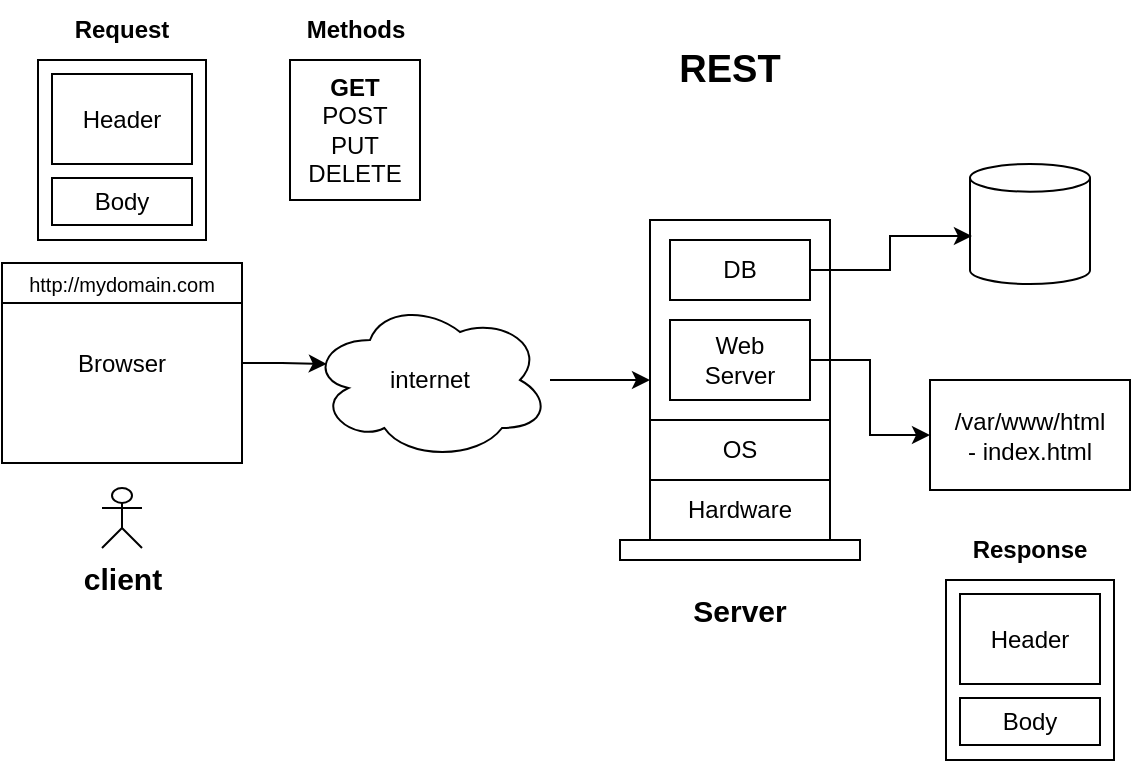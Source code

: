 <mxfile version="21.4.0" type="device" pages="2">
  <diagram name="Page-1" id="XtJXl4k4IY9sB2TwX5hV">
    <mxGraphModel dx="710" dy="473" grid="1" gridSize="10" guides="1" tooltips="1" connect="1" arrows="1" fold="1" page="1" pageScale="1" pageWidth="827" pageHeight="1169" math="0" shadow="0">
      <root>
        <mxCell id="0" />
        <mxCell id="1" parent="0" />
        <mxCell id="3Phlq4Ac1MNl_wi4tgLu-1" value="client" style="shape=umlActor;verticalLabelPosition=bottom;verticalAlign=top;html=1;outlineConnect=0;fontSize=15;fontStyle=1" vertex="1" parent="1">
          <mxGeometry x="126" y="254" width="20" height="30" as="geometry" />
        </mxCell>
        <mxCell id="3Phlq4Ac1MNl_wi4tgLu-21" style="edgeStyle=orthogonalEdgeStyle;rounded=0;orthogonalLoop=1;jettySize=auto;html=1;entryX=0.07;entryY=0.4;entryDx=0;entryDy=0;entryPerimeter=0;" edge="1" parent="1" source="3Phlq4Ac1MNl_wi4tgLu-2" target="3Phlq4Ac1MNl_wi4tgLu-4">
          <mxGeometry relative="1" as="geometry" />
        </mxCell>
        <mxCell id="3Phlq4Ac1MNl_wi4tgLu-2" value="Browser" style="rounded=0;whiteSpace=wrap;html=1;" vertex="1" parent="1">
          <mxGeometry x="76" y="141.5" width="120" height="100" as="geometry" />
        </mxCell>
        <mxCell id="3Phlq4Ac1MNl_wi4tgLu-3" value="http://mydomain.com" style="rounded=0;whiteSpace=wrap;html=1;fontSize=10;" vertex="1" parent="1">
          <mxGeometry x="76" y="141.5" width="120" height="20" as="geometry" />
        </mxCell>
        <mxCell id="3Phlq4Ac1MNl_wi4tgLu-13" style="edgeStyle=orthogonalEdgeStyle;rounded=0;orthogonalLoop=1;jettySize=auto;html=1;entryX=0;entryY=0.5;entryDx=0;entryDy=0;" edge="1" parent="1" source="3Phlq4Ac1MNl_wi4tgLu-4" target="3Phlq4Ac1MNl_wi4tgLu-6">
          <mxGeometry relative="1" as="geometry" />
        </mxCell>
        <mxCell id="3Phlq4Ac1MNl_wi4tgLu-4" value="internet" style="ellipse;shape=cloud;whiteSpace=wrap;html=1;" vertex="1" parent="1">
          <mxGeometry x="230" y="160" width="120" height="80" as="geometry" />
        </mxCell>
        <mxCell id="3Phlq4Ac1MNl_wi4tgLu-6" value="" style="rounded=0;whiteSpace=wrap;html=1;" vertex="1" parent="1">
          <mxGeometry x="400" y="120" width="90" height="160" as="geometry" />
        </mxCell>
        <mxCell id="3Phlq4Ac1MNl_wi4tgLu-7" value="" style="rounded=0;whiteSpace=wrap;html=1;" vertex="1" parent="1">
          <mxGeometry x="385" y="280" width="120" height="10" as="geometry" />
        </mxCell>
        <mxCell id="3Phlq4Ac1MNl_wi4tgLu-8" value="Hardware" style="rounded=0;whiteSpace=wrap;html=1;" vertex="1" parent="1">
          <mxGeometry x="400" y="250" width="90" height="30" as="geometry" />
        </mxCell>
        <mxCell id="3Phlq4Ac1MNl_wi4tgLu-9" value="OS" style="rounded=0;whiteSpace=wrap;html=1;" vertex="1" parent="1">
          <mxGeometry x="400" y="220" width="90" height="30" as="geometry" />
        </mxCell>
        <mxCell id="3Phlq4Ac1MNl_wi4tgLu-10" value="/var/www/html&lt;br&gt;- index.html" style="rounded=0;whiteSpace=wrap;html=1;" vertex="1" parent="1">
          <mxGeometry x="540" y="200" width="100" height="55" as="geometry" />
        </mxCell>
        <mxCell id="3Phlq4Ac1MNl_wi4tgLu-12" style="edgeStyle=orthogonalEdgeStyle;rounded=0;orthogonalLoop=1;jettySize=auto;html=1;" edge="1" parent="1" source="3Phlq4Ac1MNl_wi4tgLu-11" target="3Phlq4Ac1MNl_wi4tgLu-10">
          <mxGeometry relative="1" as="geometry" />
        </mxCell>
        <mxCell id="3Phlq4Ac1MNl_wi4tgLu-11" value="Web&lt;br&gt;Server" style="rounded=0;whiteSpace=wrap;html=1;" vertex="1" parent="1">
          <mxGeometry x="410" y="170" width="70" height="40" as="geometry" />
        </mxCell>
        <mxCell id="3Phlq4Ac1MNl_wi4tgLu-16" value="Server" style="text;html=1;strokeColor=none;fillColor=none;align=center;verticalAlign=middle;whiteSpace=wrap;rounded=0;fontStyle=1;fontSize=15;" vertex="1" parent="1">
          <mxGeometry x="415" y="300" width="60" height="30" as="geometry" />
        </mxCell>
        <mxCell id="3Phlq4Ac1MNl_wi4tgLu-17" value="" style="shape=cylinder3;whiteSpace=wrap;html=1;boundedLbl=1;backgroundOutline=1;size=6.931;" vertex="1" parent="1">
          <mxGeometry x="560" y="92" width="60" height="60" as="geometry" />
        </mxCell>
        <mxCell id="3Phlq4Ac1MNl_wi4tgLu-19" style="edgeStyle=orthogonalEdgeStyle;rounded=0;orthogonalLoop=1;jettySize=auto;html=1;entryX=0.016;entryY=0.6;entryDx=0;entryDy=0;entryPerimeter=0;" edge="1" parent="1" source="3Phlq4Ac1MNl_wi4tgLu-18" target="3Phlq4Ac1MNl_wi4tgLu-17">
          <mxGeometry relative="1" as="geometry" />
        </mxCell>
        <mxCell id="3Phlq4Ac1MNl_wi4tgLu-18" value="DB" style="rounded=0;whiteSpace=wrap;html=1;" vertex="1" parent="1">
          <mxGeometry x="410" y="130" width="70" height="30" as="geometry" />
        </mxCell>
        <mxCell id="3Phlq4Ac1MNl_wi4tgLu-22" value="" style="rounded=0;whiteSpace=wrap;html=1;" vertex="1" parent="1">
          <mxGeometry x="94" y="40" width="84" height="90" as="geometry" />
        </mxCell>
        <mxCell id="3Phlq4Ac1MNl_wi4tgLu-25" value="Header" style="rounded=0;whiteSpace=wrap;html=1;" vertex="1" parent="1">
          <mxGeometry x="101" y="47" width="70" height="45" as="geometry" />
        </mxCell>
        <mxCell id="3Phlq4Ac1MNl_wi4tgLu-26" value="Body" style="rounded=0;whiteSpace=wrap;html=1;" vertex="1" parent="1">
          <mxGeometry x="101" y="99" width="70" height="23.5" as="geometry" />
        </mxCell>
        <mxCell id="3Phlq4Ac1MNl_wi4tgLu-27" value="Request" style="text;html=1;strokeColor=none;fillColor=none;align=center;verticalAlign=middle;whiteSpace=wrap;rounded=0;fontStyle=1" vertex="1" parent="1">
          <mxGeometry x="106" y="10" width="60" height="30" as="geometry" />
        </mxCell>
        <mxCell id="3Phlq4Ac1MNl_wi4tgLu-28" value="" style="rounded=0;whiteSpace=wrap;html=1;" vertex="1" parent="1">
          <mxGeometry x="548" y="300" width="84" height="90" as="geometry" />
        </mxCell>
        <mxCell id="3Phlq4Ac1MNl_wi4tgLu-29" value="Header" style="rounded=0;whiteSpace=wrap;html=1;" vertex="1" parent="1">
          <mxGeometry x="555" y="307" width="70" height="45" as="geometry" />
        </mxCell>
        <mxCell id="3Phlq4Ac1MNl_wi4tgLu-30" value="Body" style="rounded=0;whiteSpace=wrap;html=1;" vertex="1" parent="1">
          <mxGeometry x="555" y="359" width="70" height="23.5" as="geometry" />
        </mxCell>
        <mxCell id="3Phlq4Ac1MNl_wi4tgLu-31" value="Response" style="text;html=1;strokeColor=none;fillColor=none;align=center;verticalAlign=middle;whiteSpace=wrap;rounded=0;fontStyle=1" vertex="1" parent="1">
          <mxGeometry x="560" y="270" width="60" height="30" as="geometry" />
        </mxCell>
        <mxCell id="3Phlq4Ac1MNl_wi4tgLu-32" value="&lt;b&gt;GET&lt;/b&gt;&lt;br&gt;POST&lt;br&gt;PUT&lt;br&gt;DELETE" style="rounded=0;whiteSpace=wrap;html=1;" vertex="1" parent="1">
          <mxGeometry x="220" y="40" width="65" height="70" as="geometry" />
        </mxCell>
        <mxCell id="3Phlq4Ac1MNl_wi4tgLu-33" value="Methods" style="text;html=1;strokeColor=none;fillColor=none;align=center;verticalAlign=middle;whiteSpace=wrap;rounded=0;fontStyle=1" vertex="1" parent="1">
          <mxGeometry x="222.5" y="10" width="60" height="30" as="geometry" />
        </mxCell>
        <mxCell id="PX9Ss7hlxza2CtNQDUD1-2" value="REST" style="text;html=1;strokeColor=none;fillColor=none;align=center;verticalAlign=middle;whiteSpace=wrap;rounded=0;fontStyle=1;fontSize=19;" vertex="1" parent="1">
          <mxGeometry x="410" y="30" width="60" height="30" as="geometry" />
        </mxCell>
      </root>
    </mxGraphModel>
  </diagram>
  <diagram id="z0h-ajomi1EoZT-JYaHu" name="Page-2">
    <mxGraphModel dx="690" dy="460" grid="1" gridSize="10" guides="1" tooltips="1" connect="1" arrows="1" fold="1" page="1" pageScale="1" pageWidth="827" pageHeight="1169" math="0" shadow="0">
      <root>
        <mxCell id="0" />
        <mxCell id="1" parent="0" />
        <mxCell id="kN_qhfaYWA_WF6hfkLnx-3" style="edgeStyle=orthogonalEdgeStyle;rounded=0;orthogonalLoop=1;jettySize=auto;html=1;entryX=0;entryY=0.5;entryDx=0;entryDy=0;" edge="1" parent="1" source="kN_qhfaYWA_WF6hfkLnx-1" target="kN_qhfaYWA_WF6hfkLnx-2">
          <mxGeometry relative="1" as="geometry" />
        </mxCell>
        <mxCell id="kN_qhfaYWA_WF6hfkLnx-1" value="developer" style="shape=umlActor;verticalLabelPosition=bottom;verticalAlign=top;html=1;outlineConnect=0;" vertex="1" parent="1">
          <mxGeometry x="293" y="150" width="30" height="60" as="geometry" />
        </mxCell>
        <mxCell id="kN_qhfaYWA_WF6hfkLnx-17" style="edgeStyle=orthogonalEdgeStyle;rounded=0;orthogonalLoop=1;jettySize=auto;html=1;entryX=0.5;entryY=0;entryDx=0;entryDy=0;" edge="1" parent="1" source="kN_qhfaYWA_WF6hfkLnx-2" target="kN_qhfaYWA_WF6hfkLnx-9">
          <mxGeometry relative="1" as="geometry" />
        </mxCell>
        <mxCell id="kN_qhfaYWA_WF6hfkLnx-2" value="page1.js" style="rounded=0;whiteSpace=wrap;html=1;" vertex="1" parent="1">
          <mxGeometry x="379" y="155" width="70" height="50" as="geometry" />
        </mxCell>
        <mxCell id="kN_qhfaYWA_WF6hfkLnx-33" style="edgeStyle=orthogonalEdgeStyle;rounded=0;orthogonalLoop=1;jettySize=auto;html=1;" edge="1" parent="1" source="kN_qhfaYWA_WF6hfkLnx-4">
          <mxGeometry relative="1" as="geometry">
            <mxPoint x="420" y="440" as="targetPoint" />
          </mxGeometry>
        </mxCell>
        <mxCell id="kN_qhfaYWA_WF6hfkLnx-4" value="V8&lt;br&gt;&lt;font style=&quot;font-size: 15px;&quot;&gt;(Execution Engine)&lt;/font&gt;" style="rounded=0;whiteSpace=wrap;html=1;fontStyle=1;fontSize=18;fillColor=#dae8fc;strokeColor=#6c8ebf;" vertex="1" parent="1">
          <mxGeometry x="184" y="380" width="220" height="120" as="geometry" />
        </mxCell>
        <mxCell id="kN_qhfaYWA_WF6hfkLnx-5" value="Hardware" style="rounded=0;whiteSpace=wrap;html=1;fontStyle=1;fontSize=16;" vertex="1" parent="1">
          <mxGeometry x="184" y="620" width="460" height="40" as="geometry" />
        </mxCell>
        <mxCell id="kN_qhfaYWA_WF6hfkLnx-7" value="" style="rounded=0;whiteSpace=wrap;html=1;fontStyle=1;fontSize=16;fillColor=#f5f5f5;fontColor=#333333;strokeColor=#666666;" vertex="1" parent="1">
          <mxGeometry x="184" y="513" width="460" height="97" as="geometry" />
        </mxCell>
        <mxCell id="kN_qhfaYWA_WF6hfkLnx-8" value="" style="rounded=0;whiteSpace=wrap;html=1;fontStyle=1;fontSize=18;fillColor=#e1d5e7;strokeColor=#9673a6;" vertex="1" parent="1">
          <mxGeometry x="424" y="380" width="220" height="120" as="geometry" />
        </mxCell>
        <mxCell id="kN_qhfaYWA_WF6hfkLnx-9" value="" style="rounded=0;whiteSpace=wrap;html=1;fontStyle=1;fontSize=16;fillColor=#d5e8d4;strokeColor=#82b366;" vertex="1" parent="1">
          <mxGeometry x="184" y="250" width="460" height="115" as="geometry" />
        </mxCell>
        <mxCell id="kN_qhfaYWA_WF6hfkLnx-10" value="network" style="rounded=1;whiteSpace=wrap;html=1;fillColor=#fff2cc;strokeColor=#d6b656;" vertex="1" parent="1">
          <mxGeometry x="204" y="310" width="70" height="40" as="geometry" />
        </mxCell>
        <mxCell id="kN_qhfaYWA_WF6hfkLnx-12" value="buffer" style="rounded=1;whiteSpace=wrap;html=1;fillColor=#fff2cc;strokeColor=#d6b656;" vertex="1" parent="1">
          <mxGeometry x="293" y="310" width="70" height="40" as="geometry" />
        </mxCell>
        <mxCell id="kN_qhfaYWA_WF6hfkLnx-13" value="http" style="rounded=1;whiteSpace=wrap;html=1;fillColor=#fff2cc;strokeColor=#d6b656;" vertex="1" parent="1">
          <mxGeometry x="379" y="310" width="70" height="40" as="geometry" />
        </mxCell>
        <mxCell id="kN_qhfaYWA_WF6hfkLnx-14" value="crypto" style="rounded=1;whiteSpace=wrap;html=1;fillColor=#fff2cc;strokeColor=#d6b656;" vertex="1" parent="1">
          <mxGeometry x="467" y="310" width="70" height="40" as="geometry" />
        </mxCell>
        <mxCell id="kN_qhfaYWA_WF6hfkLnx-15" value="os" style="rounded=1;whiteSpace=wrap;html=1;fillColor=#fff2cc;strokeColor=#d6b656;" vertex="1" parent="1">
          <mxGeometry x="554" y="310" width="70" height="40" as="geometry" />
        </mxCell>
        <mxCell id="kN_qhfaYWA_WF6hfkLnx-16" value="Node JS" style="text;html=1;strokeColor=none;fillColor=none;align=center;verticalAlign=middle;whiteSpace=wrap;rounded=0;fontStyle=1;fontSize=20;" vertex="1" parent="1">
          <mxGeometry x="366" y="270" width="96" height="30" as="geometry" />
        </mxCell>
        <mxCell id="kN_qhfaYWA_WF6hfkLnx-19" value="IO" style="rounded=1;whiteSpace=wrap;html=1;fillColor=#fff2cc;strokeColor=#d6b656;" vertex="1" parent="1">
          <mxGeometry x="584" y="393" width="56" height="30" as="geometry" />
        </mxCell>
        <mxCell id="kN_qhfaYWA_WF6hfkLnx-20" value="async" style="rounded=1;whiteSpace=wrap;html=1;fillColor=#fff2cc;strokeColor=#d6b656;" vertex="1" parent="1">
          <mxGeometry x="449" y="393" width="46" height="30" as="geometry" />
        </mxCell>
        <mxCell id="kN_qhfaYWA_WF6hfkLnx-22" value="thread pool" style="rounded=1;whiteSpace=wrap;html=1;fillColor=#fff2cc;strokeColor=#d6b656;" vertex="1" parent="1">
          <mxGeometry x="501.75" y="393" width="76.5" height="30" as="geometry" />
        </mxCell>
        <mxCell id="kN_qhfaYWA_WF6hfkLnx-24" value="&lt;b&gt;&lt;font style=&quot;font-size: 18px;&quot;&gt;Libuv&lt;/font&gt;&lt;/b&gt;&lt;br style=&quot;border-color: var(--border-color); font-size: 18px; font-weight: 700;&quot;&gt;&lt;span style=&quot;border-color: var(--border-color); font-weight: 700; font-size: 15px;&quot;&gt;(operating system support)&lt;/span&gt;" style="text;html=1;strokeColor=none;fillColor=none;align=center;verticalAlign=middle;whiteSpace=wrap;rounded=0;" vertex="1" parent="1">
          <mxGeometry x="430" y="440" width="210" height="50" as="geometry" />
        </mxCell>
        <mxCell id="kN_qhfaYWA_WF6hfkLnx-25" value="CPU Sch" style="rounded=0;whiteSpace=wrap;html=1;" vertex="1" parent="1">
          <mxGeometry x="282" y="525.5" width="81" height="30" as="geometry" />
        </mxCell>
        <mxCell id="kN_qhfaYWA_WF6hfkLnx-26" value="File System" style="rounded=0;whiteSpace=wrap;html=1;" vertex="1" parent="1">
          <mxGeometry x="193" y="525.5" width="81" height="30" as="geometry" />
        </mxCell>
        <mxCell id="kN_qhfaYWA_WF6hfkLnx-27" value="Mem mgmt" style="rounded=0;whiteSpace=wrap;html=1;" vertex="1" parent="1">
          <mxGeometry x="373.5" y="525.5" width="81" height="30" as="geometry" />
        </mxCell>
        <mxCell id="kN_qhfaYWA_WF6hfkLnx-28" value="Process Mgmt" style="rounded=0;whiteSpace=wrap;html=1;" vertex="1" parent="1">
          <mxGeometry x="462" y="525.5" width="93" height="30" as="geometry" />
        </mxCell>
        <mxCell id="kN_qhfaYWA_WF6hfkLnx-29" value="HAL" style="rounded=0;whiteSpace=wrap;html=1;" vertex="1" parent="1">
          <mxGeometry x="568" y="525.5" width="67" height="30" as="geometry" />
        </mxCell>
        <mxCell id="kN_qhfaYWA_WF6hfkLnx-32" value="Operating System" style="text;html=1;strokeColor=none;fillColor=none;align=center;verticalAlign=middle;whiteSpace=wrap;rounded=0;fontStyle=1;fontSize=18;" vertex="1" parent="1">
          <mxGeometry x="195" y="570" width="440" height="30" as="geometry" />
        </mxCell>
        <mxCell id="kN_qhfaYWA_WF6hfkLnx-34" value="global variables" style="rounded=0;whiteSpace=wrap;html=1;fillColor=#fff2cc;strokeColor=#d6b656;" vertex="1" parent="1">
          <mxGeometry x="204" y="270" width="120" height="30" as="geometry" />
        </mxCell>
        <mxCell id="kN_qhfaYWA_WF6hfkLnx-36" value="JS&amp;nbsp;&lt;br style=&quot;font-size: 9px;&quot;&gt;C++" style="ellipse;whiteSpace=wrap;html=1;aspect=fixed;fillColor=#d80073;fontColor=#ffffff;strokeColor=#A50040;fontSize=9;fontStyle=1" vertex="1" parent="1">
          <mxGeometry x="174" y="370" width="30" height="30" as="geometry" />
        </mxCell>
        <mxCell id="kN_qhfaYWA_WF6hfkLnx-37" value="JS&amp;nbsp;&lt;br style=&quot;font-size: 9px;&quot;&gt;C++" style="ellipse;whiteSpace=wrap;html=1;aspect=fixed;fillColor=#d80073;fontColor=#ffffff;strokeColor=#A50040;fontSize=9;fontStyle=1" vertex="1" parent="1">
          <mxGeometry x="174" y="240" width="30" height="30" as="geometry" />
        </mxCell>
        <mxCell id="kN_qhfaYWA_WF6hfkLnx-38" value="C++" style="ellipse;whiteSpace=wrap;html=1;aspect=fixed;fillColor=#d80073;fontColor=#ffffff;strokeColor=#A50040;fontSize=9;fontStyle=1" vertex="1" parent="1">
          <mxGeometry x="414" y="370" width="30" height="30" as="geometry" />
        </mxCell>
        <mxCell id="kN_qhfaYWA_WF6hfkLnx-39" value="Events" style="rounded=1;whiteSpace=wrap;html=1;fillColor=#fff2cc;strokeColor=#d6b656;" vertex="1" parent="1">
          <mxGeometry x="584" y="425" width="56" height="30" as="geometry" />
        </mxCell>
        <mxCell id="k9bPbgUrtOxq92RHKdaQ-1" value="file system" style="rounded=0;whiteSpace=wrap;html=1;fillColor=#fff2cc;strokeColor=#d6b656;" vertex="1" parent="1">
          <mxGeometry x="504" y="270" width="120" height="30" as="geometry" />
        </mxCell>
      </root>
    </mxGraphModel>
  </diagram>
</mxfile>
